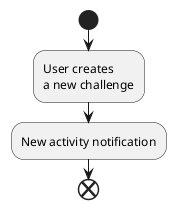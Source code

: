 @startuml "challenge-creation"

start

    :User creates\na new challenge;
    :New activity notification;
end

@enduml

@startuml "challenge-solving"
start
    split
        :Selects a challenge from\nchallenges list to try;
    split again
        :Start a challenge\nfrom notifications;
    end split

    :Read the challenge's description;
    repeat
        :Code a solution;
        :Check if the code pass validations;
    repeat while (Validation has errors) is (yes) not (no)
end
@enduml
